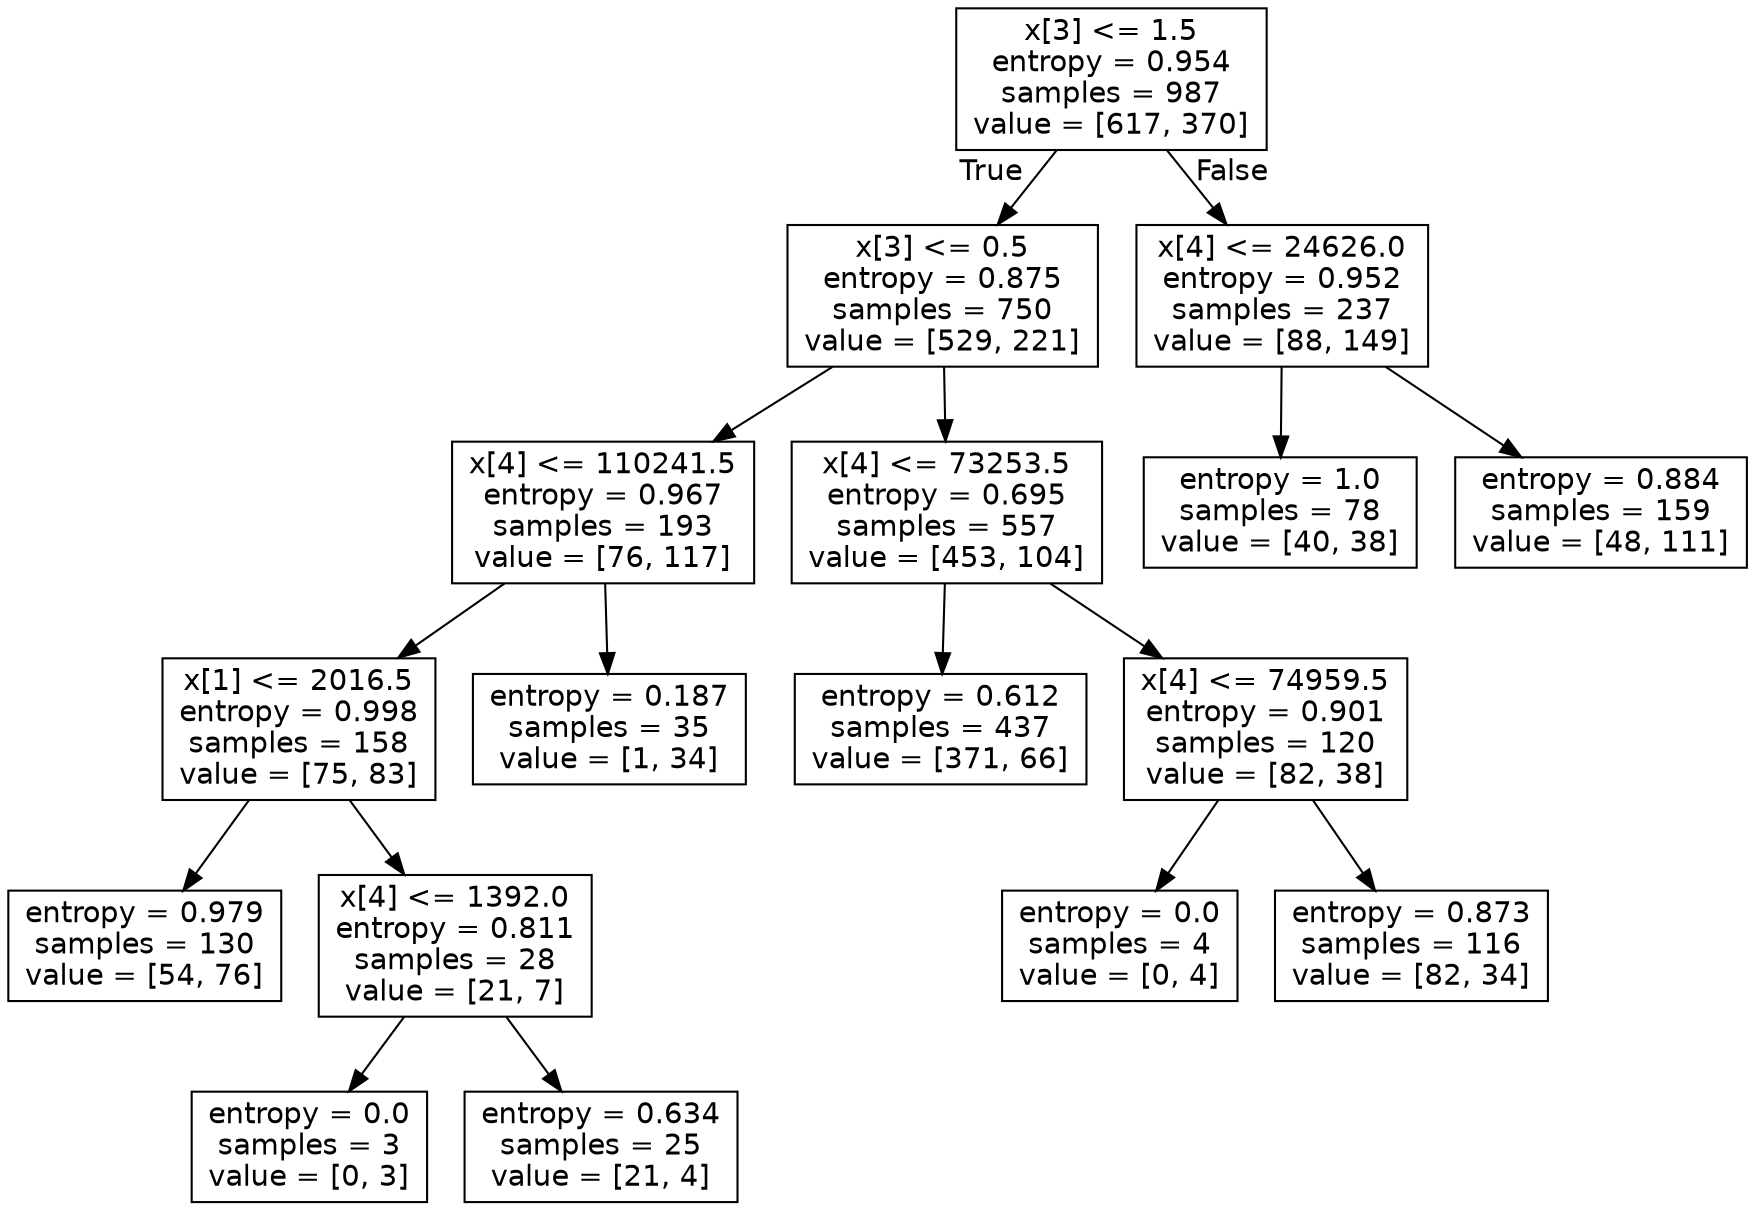 digraph Tree {
node [shape=box, fontname="helvetica"] ;
edge [fontname="helvetica"] ;
0 [label="x[3] <= 1.5\nentropy = 0.954\nsamples = 987\nvalue = [617, 370]"] ;
1 [label="x[3] <= 0.5\nentropy = 0.875\nsamples = 750\nvalue = [529, 221]"] ;
0 -> 1 [labeldistance=2.5, labelangle=45, headlabel="True"] ;
2 [label="x[4] <= 110241.5\nentropy = 0.967\nsamples = 193\nvalue = [76, 117]"] ;
1 -> 2 ;
3 [label="x[1] <= 2016.5\nentropy = 0.998\nsamples = 158\nvalue = [75, 83]"] ;
2 -> 3 ;
4 [label="entropy = 0.979\nsamples = 130\nvalue = [54, 76]"] ;
3 -> 4 ;
5 [label="x[4] <= 1392.0\nentropy = 0.811\nsamples = 28\nvalue = [21, 7]"] ;
3 -> 5 ;
6 [label="entropy = 0.0\nsamples = 3\nvalue = [0, 3]"] ;
5 -> 6 ;
7 [label="entropy = 0.634\nsamples = 25\nvalue = [21, 4]"] ;
5 -> 7 ;
8 [label="entropy = 0.187\nsamples = 35\nvalue = [1, 34]"] ;
2 -> 8 ;
9 [label="x[4] <= 73253.5\nentropy = 0.695\nsamples = 557\nvalue = [453, 104]"] ;
1 -> 9 ;
10 [label="entropy = 0.612\nsamples = 437\nvalue = [371, 66]"] ;
9 -> 10 ;
11 [label="x[4] <= 74959.5\nentropy = 0.901\nsamples = 120\nvalue = [82, 38]"] ;
9 -> 11 ;
12 [label="entropy = 0.0\nsamples = 4\nvalue = [0, 4]"] ;
11 -> 12 ;
13 [label="entropy = 0.873\nsamples = 116\nvalue = [82, 34]"] ;
11 -> 13 ;
14 [label="x[4] <= 24626.0\nentropy = 0.952\nsamples = 237\nvalue = [88, 149]"] ;
0 -> 14 [labeldistance=2.5, labelangle=-45, headlabel="False"] ;
15 [label="entropy = 1.0\nsamples = 78\nvalue = [40, 38]"] ;
14 -> 15 ;
16 [label="entropy = 0.884\nsamples = 159\nvalue = [48, 111]"] ;
14 -> 16 ;
}